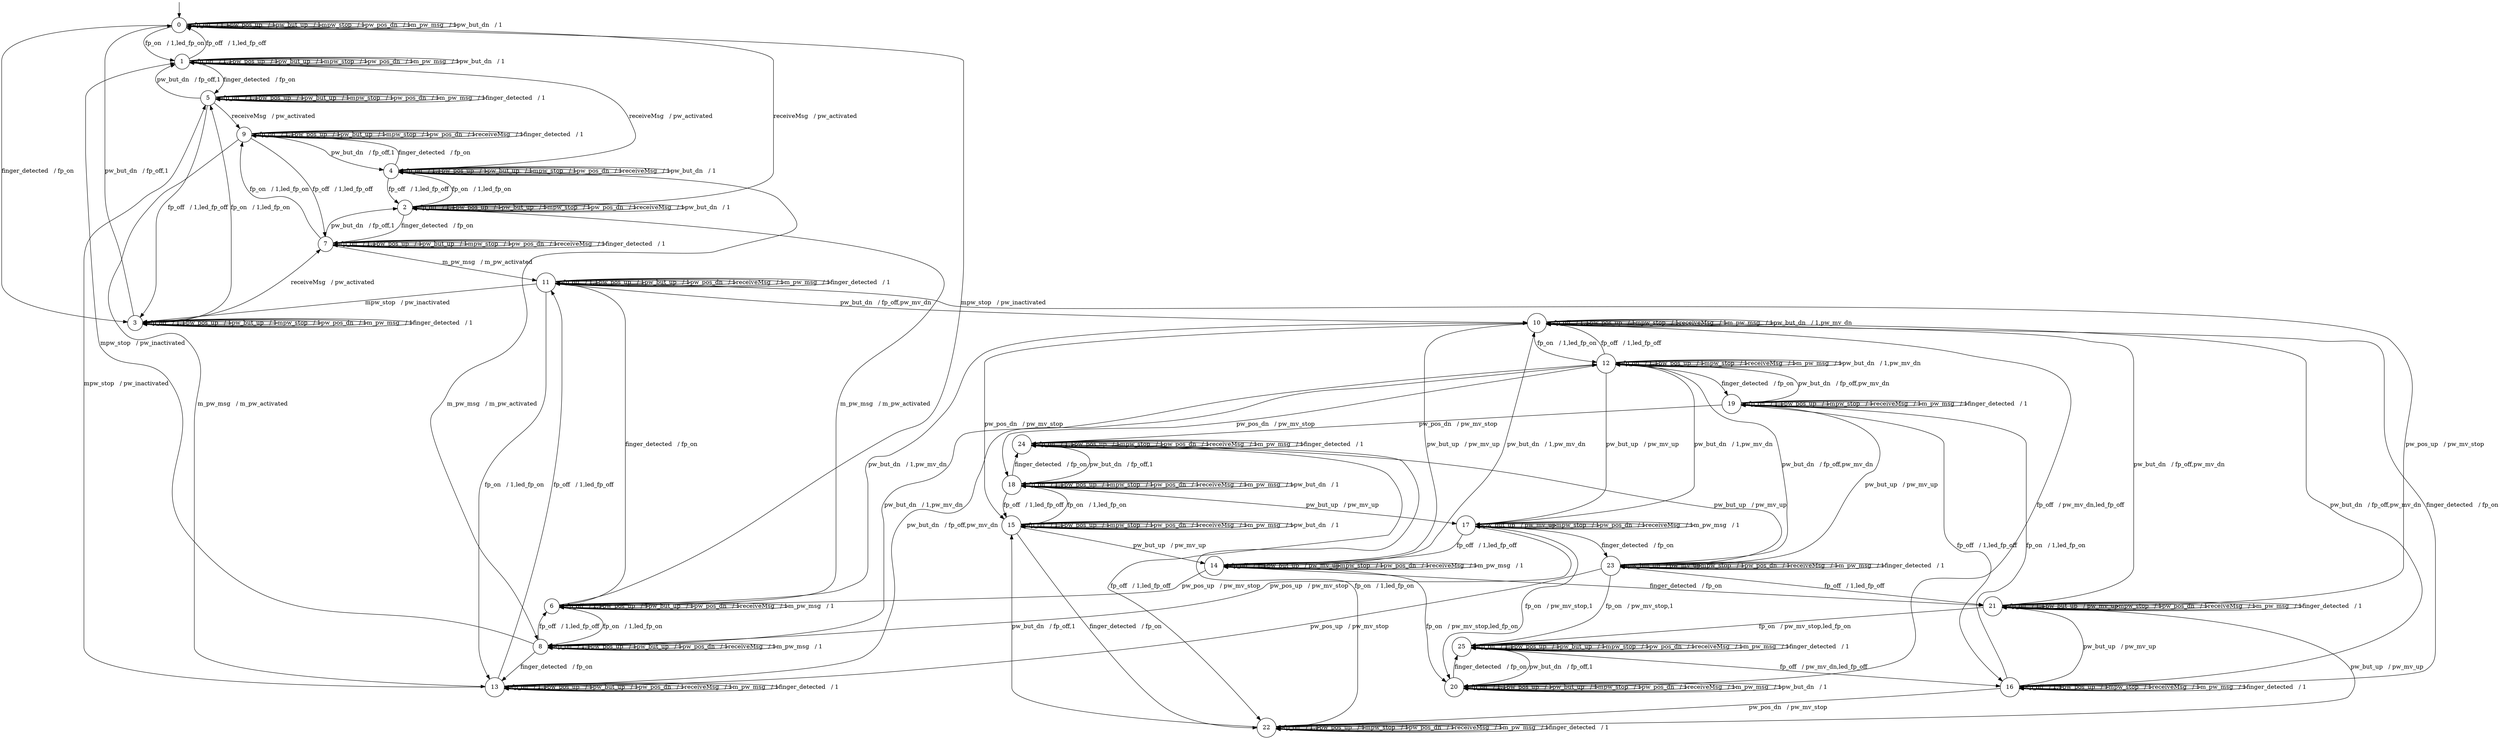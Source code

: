 digraph g {

	s0 [shape="circle" label="0"];
	s1 [shape="circle" label="1"];
	s2 [shape="circle" label="2"];
	s3 [shape="circle" label="3"];
	s4 [shape="circle" label="4"];
	s5 [shape="circle" label="5"];
	s6 [shape="circle" label="6"];
	s7 [shape="circle" label="7"];
	s8 [shape="circle" label="8"];
	s9 [shape="circle" label="9"];
	s10 [shape="circle" label="10"];
	s11 [shape="circle" label="11"];
	s12 [shape="circle" label="12"];
	s13 [shape="circle" label="13"];
	s14 [shape="circle" label="14"];
	s15 [shape="circle" label="15"];
	s16 [shape="circle" label="16"];
	s17 [shape="circle" label="17"];
	s18 [shape="circle" label="18"];
	s19 [shape="circle" label="19"];
	s20 [shape="circle" label="20"];
	s21 [shape="circle" label="21"];
	s22 [shape="circle" label="22"];
	s23 [shape="circle" label="23"];
	s24 [shape="circle" label="24"];
	s25 [shape="circle" label="25"];
	s0 -> s0 [label="fp_off   / 1,1"];
	s0 -> s1 [label="fp_on   / 1,led_fp_on"];
	s0 -> s0 [label="pw_pos_up   / 1"];
	s0 -> s0 [label="pw_but_up   / 1"];
	s0 -> s0 [label="mpw_stop   / 1"];
	s0 -> s0 [label="pw_pos_dn   / 1"];
	s0 -> s2 [label="receiveMsg   / pw_activated"];
	s0 -> s0 [label="m_pw_msg   / 1"];
	s0 -> s0 [label="pw_but_dn   / 1"];
	s0 -> s3 [label="finger_detected   / fp_on"];
	s1 -> s0 [label="fp_off   / 1,led_fp_off"];
	s1 -> s1 [label="fp_on   / 1,1"];
	s1 -> s1 [label="pw_pos_up   / 1"];
	s1 -> s1 [label="pw_but_up   / 1"];
	s1 -> s1 [label="mpw_stop   / 1"];
	s1 -> s1 [label="pw_pos_dn   / 1"];
	s1 -> s4 [label="receiveMsg   / pw_activated"];
	s1 -> s1 [label="m_pw_msg   / 1"];
	s1 -> s1 [label="pw_but_dn   / 1"];
	s1 -> s5 [label="finger_detected   / fp_on"];
	s2 -> s2 [label="fp_off   / 1,1"];
	s2 -> s4 [label="fp_on   / 1,led_fp_on"];
	s2 -> s2 [label="pw_pos_up   / 1"];
	s2 -> s2 [label="pw_but_up   / 1"];
	s2 -> s2 [label="mpw_stop   / 1"];
	s2 -> s2 [label="pw_pos_dn   / 1"];
	s2 -> s2 [label="receiveMsg   / 1"];
	s2 -> s6 [label="m_pw_msg   / m_pw_activated"];
	s2 -> s2 [label="pw_but_dn   / 1"];
	s2 -> s7 [label="finger_detected   / fp_on"];
	s3 -> s3 [label="fp_off   / 1,1"];
	s3 -> s5 [label="fp_on   / 1,led_fp_on"];
	s3 -> s3 [label="pw_pos_up   / 1"];
	s3 -> s3 [label="pw_but_up   / 1"];
	s3 -> s3 [label="mpw_stop   / 1"];
	s3 -> s3 [label="pw_pos_dn   / 1"];
	s3 -> s7 [label="receiveMsg   / pw_activated"];
	s3 -> s3 [label="m_pw_msg   / 1"];
	s3 -> s0 [label="pw_but_dn   / fp_off,1"];
	s3 -> s3 [label="finger_detected   / 1"];
	s4 -> s2 [label="fp_off   / 1,led_fp_off"];
	s4 -> s4 [label="fp_on   / 1,1"];
	s4 -> s4 [label="pw_pos_up   / 1"];
	s4 -> s4 [label="pw_but_up   / 1"];
	s4 -> s4 [label="mpw_stop   / 1"];
	s4 -> s4 [label="pw_pos_dn   / 1"];
	s4 -> s4 [label="receiveMsg   / 1"];
	s4 -> s8 [label="m_pw_msg   / m_pw_activated"];
	s4 -> s4 [label="pw_but_dn   / 1"];
	s4 -> s9 [label="finger_detected   / fp_on"];
	s5 -> s3 [label="fp_off   / 1,led_fp_off"];
	s5 -> s5 [label="fp_on   / 1,1"];
	s5 -> s5 [label="pw_pos_up   / 1"];
	s5 -> s5 [label="pw_but_up   / 1"];
	s5 -> s5 [label="mpw_stop   / 1"];
	s5 -> s5 [label="pw_pos_dn   / 1"];
	s5 -> s9 [label="receiveMsg   / pw_activated"];
	s5 -> s5 [label="m_pw_msg   / 1"];
	s5 -> s1 [label="pw_but_dn   / fp_off,1"];
	s5 -> s5 [label="finger_detected   / 1"];
	s6 -> s6 [label="fp_off   / 1,1"];
	s6 -> s8 [label="fp_on   / 1,led_fp_on"];
	s6 -> s6 [label="pw_pos_up   / 1"];
	s6 -> s6 [label="pw_but_up   / 1"];
	s6 -> s0 [label="mpw_stop   / pw_inactivated"];
	s6 -> s6 [label="pw_pos_dn   / 1"];
	s6 -> s6 [label="receiveMsg   / 1"];
	s6 -> s6 [label="m_pw_msg   / 1"];
	s6 -> s10 [label="pw_but_dn   / 1,pw_mv_dn"];
	s6 -> s11 [label="finger_detected   / fp_on"];
	s7 -> s7 [label="fp_off   / 1,1"];
	s7 -> s9 [label="fp_on   / 1,led_fp_on"];
	s7 -> s7 [label="pw_pos_up   / 1"];
	s7 -> s7 [label="pw_but_up   / 1"];
	s7 -> s7 [label="mpw_stop   / 1"];
	s7 -> s7 [label="pw_pos_dn   / 1"];
	s7 -> s7 [label="receiveMsg   / 1"];
	s7 -> s11 [label="m_pw_msg   / m_pw_activated"];
	s7 -> s2 [label="pw_but_dn   / fp_off,1"];
	s7 -> s7 [label="finger_detected   / 1"];
	s8 -> s6 [label="fp_off   / 1,led_fp_off"];
	s8 -> s8 [label="fp_on   / 1,1"];
	s8 -> s8 [label="pw_pos_up   / 1"];
	s8 -> s8 [label="pw_but_up   / 1"];
	s8 -> s1 [label="mpw_stop   / pw_inactivated"];
	s8 -> s8 [label="pw_pos_dn   / 1"];
	s8 -> s8 [label="receiveMsg   / 1"];
	s8 -> s8 [label="m_pw_msg   / 1"];
	s8 -> s12 [label="pw_but_dn   / 1,pw_mv_dn"];
	s8 -> s13 [label="finger_detected   / fp_on"];
	s9 -> s7 [label="fp_off   / 1,led_fp_off"];
	s9 -> s9 [label="fp_on   / 1,1"];
	s9 -> s9 [label="pw_pos_up   / 1"];
	s9 -> s9 [label="pw_but_up   / 1"];
	s9 -> s9 [label="mpw_stop   / 1"];
	s9 -> s9 [label="pw_pos_dn   / 1"];
	s9 -> s9 [label="receiveMsg   / 1"];
	s9 -> s13 [label="m_pw_msg   / m_pw_activated"];
	s9 -> s4 [label="pw_but_dn   / fp_off,1"];
	s9 -> s9 [label="finger_detected   / 1"];
	s10 -> s10 [label="fp_off   / 1,1"];
	s10 -> s12 [label="fp_on   / 1,led_fp_on"];
	s10 -> s10 [label="pw_pos_up   / 1"];
	s10 -> s14 [label="pw_but_up   / pw_mv_up"];
	s10 -> s10 [label="mpw_stop   / 1"];
	s10 -> s15 [label="pw_pos_dn   / pw_mv_stop"];
	s10 -> s10 [label="receiveMsg   / 1"];
	s10 -> s10 [label="m_pw_msg   / 1"];
	s10 -> s10 [label="pw_but_dn   / 1,pw_mv_dn"];
	s10 -> s16 [label="finger_detected   / fp_on"];
	s11 -> s11 [label="fp_off   / 1,1"];
	s11 -> s13 [label="fp_on   / 1,led_fp_on"];
	s11 -> s11 [label="pw_pos_up   / 1"];
	s11 -> s11 [label="pw_but_up   / 1"];
	s11 -> s3 [label="mpw_stop   / pw_inactivated"];
	s11 -> s11 [label="pw_pos_dn   / 1"];
	s11 -> s11 [label="receiveMsg   / 1"];
	s11 -> s11 [label="m_pw_msg   / 1"];
	s11 -> s10 [label="pw_but_dn   / fp_off,pw_mv_dn"];
	s11 -> s11 [label="finger_detected   / 1"];
	s12 -> s10 [label="fp_off   / 1,led_fp_off"];
	s12 -> s12 [label="fp_on   / 1,1"];
	s12 -> s12 [label="pw_pos_up   / 1"];
	s12 -> s17 [label="pw_but_up   / pw_mv_up"];
	s12 -> s12 [label="mpw_stop   / 1"];
	s12 -> s18 [label="pw_pos_dn   / pw_mv_stop"];
	s12 -> s12 [label="receiveMsg   / 1"];
	s12 -> s12 [label="m_pw_msg   / 1"];
	s12 -> s12 [label="pw_but_dn   / 1,pw_mv_dn"];
	s12 -> s19 [label="finger_detected   / fp_on"];
	s13 -> s11 [label="fp_off   / 1,led_fp_off"];
	s13 -> s13 [label="fp_on   / 1,1"];
	s13 -> s13 [label="pw_pos_up   / 1"];
	s13 -> s13 [label="pw_but_up   / 1"];
	s13 -> s5 [label="mpw_stop   / pw_inactivated"];
	s13 -> s13 [label="pw_pos_dn   / 1"];
	s13 -> s13 [label="receiveMsg   / 1"];
	s13 -> s13 [label="m_pw_msg   / 1"];
	s13 -> s12 [label="pw_but_dn   / fp_off,pw_mv_dn"];
	s13 -> s13 [label="finger_detected   / 1"];
	s14 -> s14 [label="fp_off   / 1,1"];
	s14 -> s20 [label="fp_on   / pw_mv_stop,led_fp_on"];
	s14 -> s6 [label="pw_pos_up   / pw_mv_stop"];
	s14 -> s14 [label="pw_but_up   / pw_mv_up"];
	s14 -> s14 [label="mpw_stop   / 1"];
	s14 -> s14 [label="pw_pos_dn   / 1"];
	s14 -> s14 [label="receiveMsg   / 1"];
	s14 -> s14 [label="m_pw_msg   / 1"];
	s14 -> s10 [label="pw_but_dn   / 1,pw_mv_dn"];
	s14 -> s21 [label="finger_detected   / fp_on"];
	s15 -> s15 [label="fp_off   / 1,1"];
	s15 -> s18 [label="fp_on   / 1,led_fp_on"];
	s15 -> s15 [label="pw_pos_up   / 1"];
	s15 -> s14 [label="pw_but_up   / pw_mv_up"];
	s15 -> s15 [label="mpw_stop   / 1"];
	s15 -> s15 [label="pw_pos_dn   / 1"];
	s15 -> s15 [label="receiveMsg   / 1"];
	s15 -> s15 [label="m_pw_msg   / 1"];
	s15 -> s15 [label="pw_but_dn   / 1"];
	s15 -> s22 [label="finger_detected   / fp_on"];
	s16 -> s16 [label="fp_off   / 1,1"];
	s16 -> s19 [label="fp_on   / 1,led_fp_on"];
	s16 -> s16 [label="pw_pos_up   / 1"];
	s16 -> s21 [label="pw_but_up   / pw_mv_up"];
	s16 -> s16 [label="mpw_stop   / 1"];
	s16 -> s22 [label="pw_pos_dn   / pw_mv_stop"];
	s16 -> s16 [label="receiveMsg   / 1"];
	s16 -> s16 [label="m_pw_msg   / 1"];
	s16 -> s10 [label="pw_but_dn   / fp_off,pw_mv_dn"];
	s16 -> s16 [label="finger_detected   / 1"];
	s17 -> s14 [label="fp_off   / 1,led_fp_off"];
	s17 -> s20 [label="fp_on   / pw_mv_stop,1"];
	s17 -> s8 [label="pw_pos_up   / pw_mv_stop"];
	s17 -> s17 [label="pw_but_up   / pw_mv_up"];
	s17 -> s17 [label="mpw_stop   / 1"];
	s17 -> s17 [label="pw_pos_dn   / 1"];
	s17 -> s17 [label="receiveMsg   / 1"];
	s17 -> s17 [label="m_pw_msg   / 1"];
	s17 -> s12 [label="pw_but_dn   / 1,pw_mv_dn"];
	s17 -> s23 [label="finger_detected   / fp_on"];
	s18 -> s15 [label="fp_off   / 1,led_fp_off"];
	s18 -> s18 [label="fp_on   / 1,1"];
	s18 -> s18 [label="pw_pos_up   / 1"];
	s18 -> s17 [label="pw_but_up   / pw_mv_up"];
	s18 -> s18 [label="mpw_stop   / 1"];
	s18 -> s18 [label="pw_pos_dn   / 1"];
	s18 -> s18 [label="receiveMsg   / 1"];
	s18 -> s18 [label="m_pw_msg   / 1"];
	s18 -> s18 [label="pw_but_dn   / 1"];
	s18 -> s24 [label="finger_detected   / fp_on"];
	s19 -> s16 [label="fp_off   / 1,led_fp_off"];
	s19 -> s19 [label="fp_on   / 1,1"];
	s19 -> s19 [label="pw_pos_up   / 1"];
	s19 -> s23 [label="pw_but_up   / pw_mv_up"];
	s19 -> s19 [label="mpw_stop   / 1"];
	s19 -> s24 [label="pw_pos_dn   / pw_mv_stop"];
	s19 -> s19 [label="receiveMsg   / 1"];
	s19 -> s19 [label="m_pw_msg   / 1"];
	s19 -> s12 [label="pw_but_dn   / fp_off,pw_mv_dn"];
	s19 -> s19 [label="finger_detected   / 1"];
	s20 -> s10 [label="fp_off   / pw_mv_dn,led_fp_off"];
	s20 -> s20 [label="fp_on   / 1,1"];
	s20 -> s20 [label="pw_pos_up   / 1"];
	s20 -> s20 [label="pw_but_up   / 1"];
	s20 -> s20 [label="mpw_stop   / 1"];
	s20 -> s20 [label="pw_pos_dn   / 1"];
	s20 -> s20 [label="receiveMsg   / 1"];
	s20 -> s20 [label="m_pw_msg   / 1"];
	s20 -> s20 [label="pw_but_dn   / 1"];
	s20 -> s25 [label="finger_detected   / fp_on"];
	s21 -> s21 [label="fp_off   / 1,1"];
	s21 -> s25 [label="fp_on   / pw_mv_stop,led_fp_on"];
	s21 -> s11 [label="pw_pos_up   / pw_mv_stop"];
	s21 -> s21 [label="pw_but_up   / pw_mv_up"];
	s21 -> s21 [label="mpw_stop   / 1"];
	s21 -> s21 [label="pw_pos_dn   / 1"];
	s21 -> s21 [label="receiveMsg   / 1"];
	s21 -> s21 [label="m_pw_msg   / 1"];
	s21 -> s10 [label="pw_but_dn   / fp_off,pw_mv_dn"];
	s21 -> s21 [label="finger_detected   / 1"];
	s22 -> s22 [label="fp_off   / 1,1"];
	s22 -> s24 [label="fp_on   / 1,led_fp_on"];
	s22 -> s22 [label="pw_pos_up   / 1"];
	s22 -> s21 [label="pw_but_up   / pw_mv_up"];
	s22 -> s22 [label="mpw_stop   / 1"];
	s22 -> s22 [label="pw_pos_dn   / 1"];
	s22 -> s22 [label="receiveMsg   / 1"];
	s22 -> s22 [label="m_pw_msg   / 1"];
	s22 -> s15 [label="pw_but_dn   / fp_off,1"];
	s22 -> s22 [label="finger_detected   / 1"];
	s23 -> s21 [label="fp_off   / 1,led_fp_off"];
	s23 -> s25 [label="fp_on   / pw_mv_stop,1"];
	s23 -> s13 [label="pw_pos_up   / pw_mv_stop"];
	s23 -> s23 [label="pw_but_up   / pw_mv_up"];
	s23 -> s23 [label="mpw_stop   / 1"];
	s23 -> s23 [label="pw_pos_dn   / 1"];
	s23 -> s23 [label="receiveMsg   / 1"];
	s23 -> s23 [label="m_pw_msg   / 1"];
	s23 -> s12 [label="pw_but_dn   / fp_off,pw_mv_dn"];
	s23 -> s23 [label="finger_detected   / 1"];
	s24 -> s22 [label="fp_off   / 1,led_fp_off"];
	s24 -> s24 [label="fp_on   / 1,1"];
	s24 -> s24 [label="pw_pos_up   / 1"];
	s24 -> s23 [label="pw_but_up   / pw_mv_up"];
	s24 -> s24 [label="mpw_stop   / 1"];
	s24 -> s24 [label="pw_pos_dn   / 1"];
	s24 -> s24 [label="receiveMsg   / 1"];
	s24 -> s24 [label="m_pw_msg   / 1"];
	s24 -> s18 [label="pw_but_dn   / fp_off,1"];
	s24 -> s24 [label="finger_detected   / 1"];
	s25 -> s16 [label="fp_off   / pw_mv_dn,led_fp_off"];
	s25 -> s25 [label="fp_on   / 1,1"];
	s25 -> s25 [label="pw_pos_up   / 1"];
	s25 -> s25 [label="pw_but_up   / 1"];
	s25 -> s25 [label="mpw_stop   / 1"];
	s25 -> s25 [label="pw_pos_dn   / 1"];
	s25 -> s25 [label="receiveMsg   / 1"];
	s25 -> s25 [label="m_pw_msg   / 1"];
	s25 -> s20 [label="pw_but_dn   / fp_off,1"];
	s25 -> s25 [label="finger_detected   / 1"];

__start0 [label="" shape="none" width="0" height="0"];
__start0 -> s0;

}
